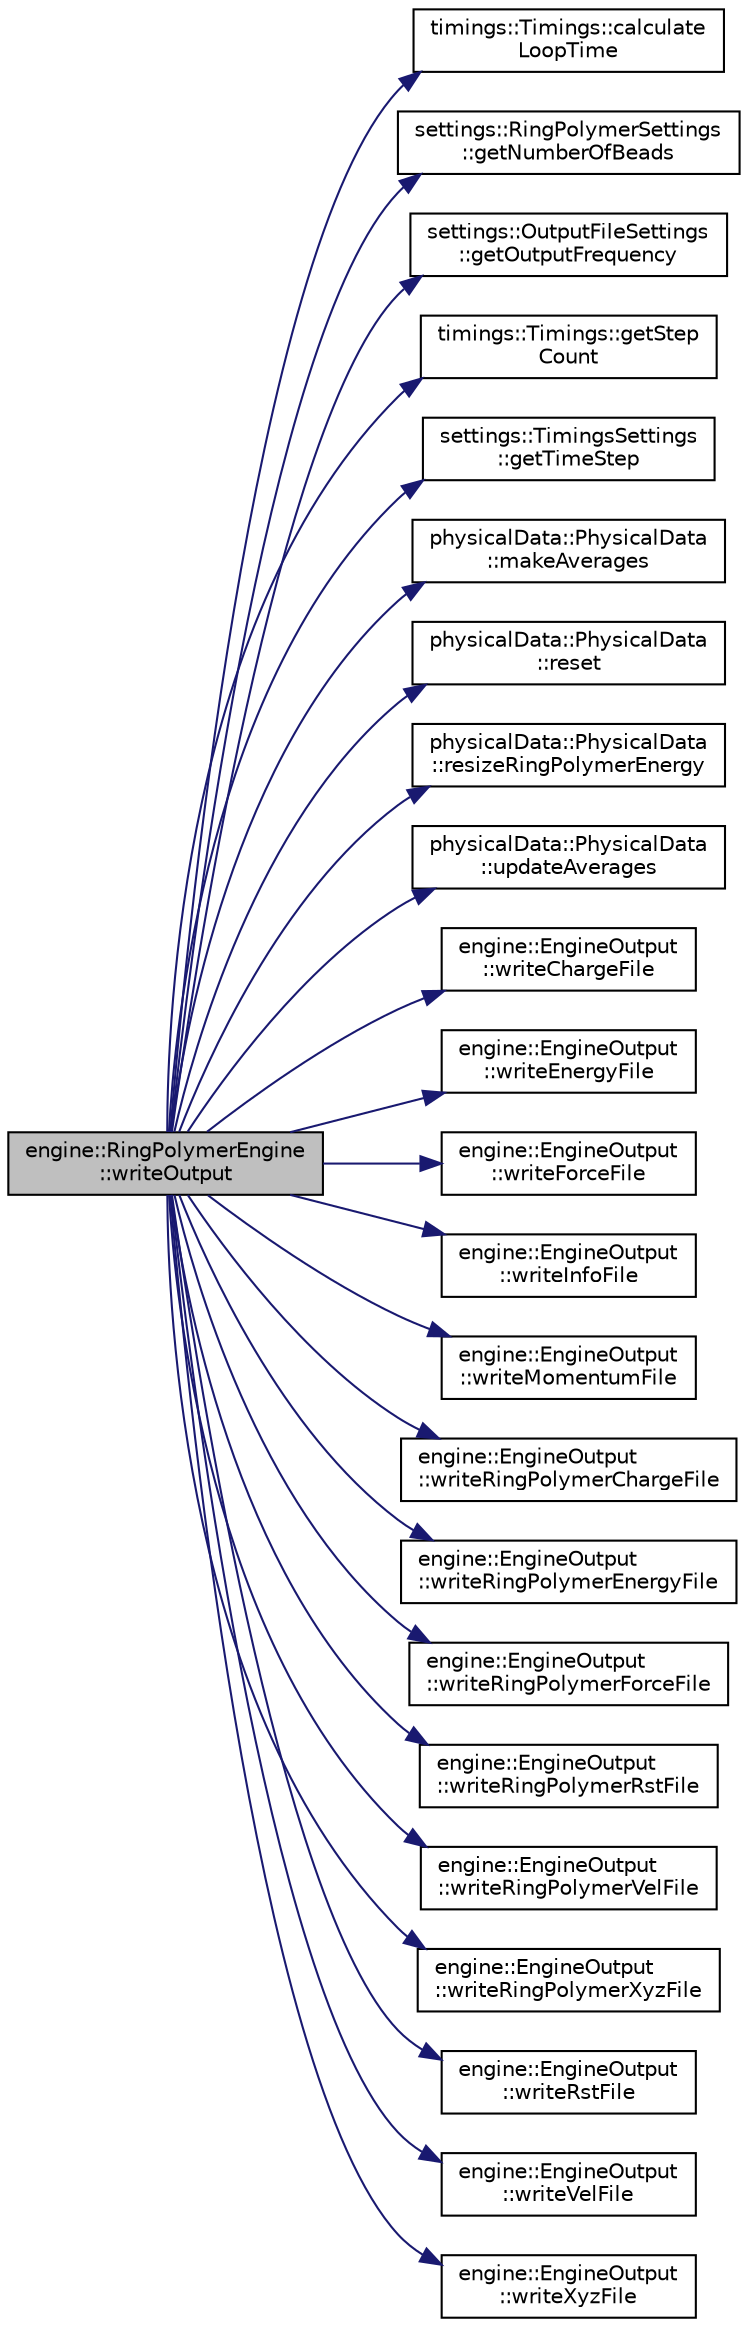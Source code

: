 digraph "engine::RingPolymerEngine::writeOutput"
{
 // LATEX_PDF_SIZE
  edge [fontname="Helvetica",fontsize="10",labelfontname="Helvetica",labelfontsize="10"];
  node [fontname="Helvetica",fontsize="10",shape=record];
  rankdir="LR";
  Node1 [label="engine::RingPolymerEngine\l::writeOutput",height=0.2,width=0.4,color="black", fillcolor="grey75", style="filled", fontcolor="black",tooltip="writes the ring polymer output files."];
  Node1 -> Node2 [color="midnightblue",fontsize="10",style="solid",fontname="Helvetica"];
  Node2 [label="timings::Timings::calculate\lLoopTime",height=0.2,width=0.4,color="black", fillcolor="white", style="filled",URL="$classtimings_1_1Timings.html#a6c3f4219c224e609620bcb5203963a19",tooltip=" "];
  Node1 -> Node3 [color="midnightblue",fontsize="10",style="solid",fontname="Helvetica"];
  Node3 [label="settings::RingPolymerSettings\l::getNumberOfBeads",height=0.2,width=0.4,color="black", fillcolor="white", style="filled",URL="$classsettings_1_1RingPolymerSettings.html#a533e679cc70a74bb935fde57ed96982a",tooltip=" "];
  Node1 -> Node4 [color="midnightblue",fontsize="10",style="solid",fontname="Helvetica"];
  Node4 [label="settings::OutputFileSettings\l::getOutputFrequency",height=0.2,width=0.4,color="black", fillcolor="white", style="filled",URL="$classsettings_1_1OutputFileSettings.html#a8abfe6645ff682b12d0605a0d15a9dcb",tooltip=" "];
  Node1 -> Node5 [color="midnightblue",fontsize="10",style="solid",fontname="Helvetica"];
  Node5 [label="timings::Timings::getStep\lCount",height=0.2,width=0.4,color="black", fillcolor="white", style="filled",URL="$classtimings_1_1Timings.html#a1d8ec6c1e06cccb5d7dd505ac9a9df26",tooltip=" "];
  Node1 -> Node6 [color="midnightblue",fontsize="10",style="solid",fontname="Helvetica"];
  Node6 [label="settings::TimingsSettings\l::getTimeStep",height=0.2,width=0.4,color="black", fillcolor="white", style="filled",URL="$classsettings_1_1TimingsSettings.html#ad1e01977b94d5b5d90d2b2f4ea8e2532",tooltip=" "];
  Node1 -> Node7 [color="midnightblue",fontsize="10",style="solid",fontname="Helvetica"];
  Node7 [label="physicalData::PhysicalData\l::makeAverages",height=0.2,width=0.4,color="black", fillcolor="white", style="filled",URL="$classphysicalData_1_1PhysicalData.html#a8b5caf7846a6de08f7045ff2fd452a00",tooltip="calculates the average of all physicalData of last steps"];
  Node1 -> Node8 [color="midnightblue",fontsize="10",style="solid",fontname="Helvetica"];
  Node8 [label="physicalData::PhysicalData\l::reset",height=0.2,width=0.4,color="black", fillcolor="white", style="filled",URL="$classphysicalData_1_1PhysicalData.html#a9619e28442c89a315c4be9dc2a750481",tooltip="clear all physicalData in order to call add functions"];
  Node1 -> Node9 [color="midnightblue",fontsize="10",style="solid",fontname="Helvetica"];
  Node9 [label="physicalData::PhysicalData\l::resizeRingPolymerEnergy",height=0.2,width=0.4,color="black", fillcolor="white", style="filled",URL="$classphysicalData_1_1PhysicalData.html#ad84464c25025e58602af09ddd3edc90c",tooltip=" "];
  Node1 -> Node10 [color="midnightblue",fontsize="10",style="solid",fontname="Helvetica"];
  Node10 [label="physicalData::PhysicalData\l::updateAverages",height=0.2,width=0.4,color="black", fillcolor="white", style="filled",URL="$classphysicalData_1_1PhysicalData.html#a0fb24b31b22dfe80b471ed8a3b6d018c",tooltip="calculates the sum of all physicalData of last steps"];
  Node1 -> Node11 [color="midnightblue",fontsize="10",style="solid",fontname="Helvetica"];
  Node11 [label="engine::EngineOutput\l::writeChargeFile",height=0.2,width=0.4,color="black", fillcolor="white", style="filled",URL="$classengine_1_1EngineOutput.html#af22b72db36b5c6eba8001940181a6e6e",tooltip="wrapper for charge file output function"];
  Node1 -> Node12 [color="midnightblue",fontsize="10",style="solid",fontname="Helvetica"];
  Node12 [label="engine::EngineOutput\l::writeEnergyFile",height=0.2,width=0.4,color="black", fillcolor="white", style="filled",URL="$classengine_1_1EngineOutput.html#aa1e675968c4f7fb349cf63496a5ed6d8",tooltip="wrapper for energy file output function"];
  Node1 -> Node13 [color="midnightblue",fontsize="10",style="solid",fontname="Helvetica"];
  Node13 [label="engine::EngineOutput\l::writeForceFile",height=0.2,width=0.4,color="black", fillcolor="white", style="filled",URL="$classengine_1_1EngineOutput.html#a8f6b6e52c9c36ed38780b41647616d4b",tooltip="wrapper for force file output function"];
  Node1 -> Node14 [color="midnightblue",fontsize="10",style="solid",fontname="Helvetica"];
  Node14 [label="engine::EngineOutput\l::writeInfoFile",height=0.2,width=0.4,color="black", fillcolor="white", style="filled",URL="$classengine_1_1EngineOutput.html#ac6f71b51bd6e9a1c239c7f76c1af359d",tooltip="wrapper for info file output function"];
  Node1 -> Node15 [color="midnightblue",fontsize="10",style="solid",fontname="Helvetica"];
  Node15 [label="engine::EngineOutput\l::writeMomentumFile",height=0.2,width=0.4,color="black", fillcolor="white", style="filled",URL="$classengine_1_1EngineOutput.html#a0f10f313a8b91820673fa79ab9a33c25",tooltip="wrapper for momentum file output function"];
  Node1 -> Node16 [color="midnightblue",fontsize="10",style="solid",fontname="Helvetica"];
  Node16 [label="engine::EngineOutput\l::writeRingPolymerChargeFile",height=0.2,width=0.4,color="black", fillcolor="white", style="filled",URL="$classengine_1_1EngineOutput.html#a22fcde9e1037c6c425730a60752a3edb",tooltip="wrapper for ring polymer charge file output function"];
  Node1 -> Node17 [color="midnightblue",fontsize="10",style="solid",fontname="Helvetica"];
  Node17 [label="engine::EngineOutput\l::writeRingPolymerEnergyFile",height=0.2,width=0.4,color="black", fillcolor="white", style="filled",URL="$classengine_1_1EngineOutput.html#a8cc33c632d60f5ce543c7ed782b9c803",tooltip="wrapper for ring polymer energy file output function"];
  Node1 -> Node18 [color="midnightblue",fontsize="10",style="solid",fontname="Helvetica"];
  Node18 [label="engine::EngineOutput\l::writeRingPolymerForceFile",height=0.2,width=0.4,color="black", fillcolor="white", style="filled",URL="$classengine_1_1EngineOutput.html#a2e7878719548a20334a38d67d15fda1d",tooltip="wrapper for ring polymer force file output function"];
  Node1 -> Node19 [color="midnightblue",fontsize="10",style="solid",fontname="Helvetica"];
  Node19 [label="engine::EngineOutput\l::writeRingPolymerRstFile",height=0.2,width=0.4,color="black", fillcolor="white", style="filled",URL="$classengine_1_1EngineOutput.html#a521e97df927b923f4cc864863befefa0",tooltip="wrapper for ring polymer restart file output function"];
  Node1 -> Node20 [color="midnightblue",fontsize="10",style="solid",fontname="Helvetica"];
  Node20 [label="engine::EngineOutput\l::writeRingPolymerVelFile",height=0.2,width=0.4,color="black", fillcolor="white", style="filled",URL="$classengine_1_1EngineOutput.html#a72b769c12ee476d1420c658ece12f50f",tooltip="wrapper for ring polymer velocity file output function"];
  Node1 -> Node21 [color="midnightblue",fontsize="10",style="solid",fontname="Helvetica"];
  Node21 [label="engine::EngineOutput\l::writeRingPolymerXyzFile",height=0.2,width=0.4,color="black", fillcolor="white", style="filled",URL="$classengine_1_1EngineOutput.html#aeaf844500d9297477d7283ac61483c49",tooltip="wrapper for ring polymer xyz file output function"];
  Node1 -> Node22 [color="midnightblue",fontsize="10",style="solid",fontname="Helvetica"];
  Node22 [label="engine::EngineOutput\l::writeRstFile",height=0.2,width=0.4,color="black", fillcolor="white", style="filled",URL="$classengine_1_1EngineOutput.html#a8c9750abc0664d93e24695dbd6db9a43",tooltip="wrapper for restart file output function"];
  Node1 -> Node23 [color="midnightblue",fontsize="10",style="solid",fontname="Helvetica"];
  Node23 [label="engine::EngineOutput\l::writeVelFile",height=0.2,width=0.4,color="black", fillcolor="white", style="filled",URL="$classengine_1_1EngineOutput.html#a960fce2199bb174e04f02d767a9ef566",tooltip="wrapper for velocity file output function"];
  Node1 -> Node24 [color="midnightblue",fontsize="10",style="solid",fontname="Helvetica"];
  Node24 [label="engine::EngineOutput\l::writeXyzFile",height=0.2,width=0.4,color="black", fillcolor="white", style="filled",URL="$classengine_1_1EngineOutput.html#a2d8c3c80fc56d6fa0f1c7eb9f6c4b127",tooltip="wrapper for xyz file output function"];
}
